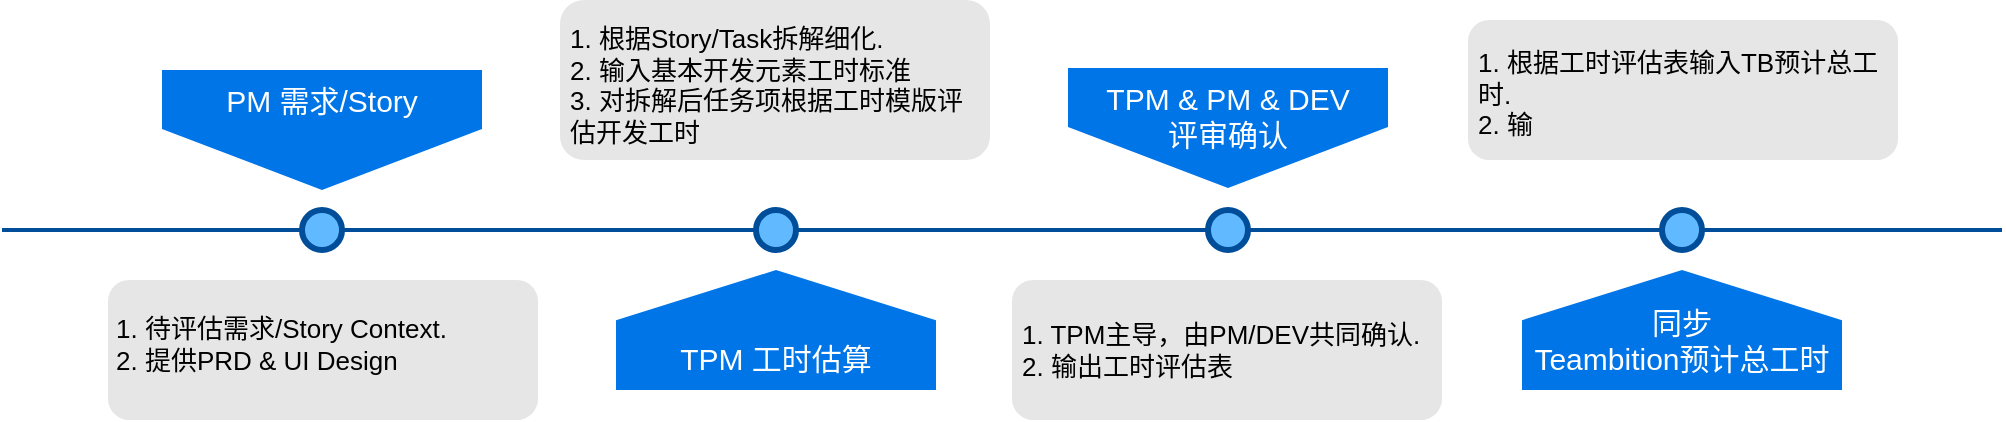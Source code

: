 <mxfile version="18.1.3" type="github">
  <diagram name="Page-1" id="82e54ff1-d628-8f03-85c4-9753963a91cd">
    <mxGraphModel dx="1196" dy="738" grid="1" gridSize="10" guides="1" tooltips="1" connect="1" arrows="1" fold="1" page="1" pageScale="1" pageWidth="1100" pageHeight="850" background="none" math="0" shadow="0">
      <root>
        <mxCell id="0" />
        <mxCell id="1" parent="0" />
        <mxCell id="4ec97bd9e5d20128-1" value="" style="line;strokeWidth=2;html=1;fillColor=none;fontSize=28;fontColor=#004D99;strokeColor=#004D99;" parent="1" vertex="1">
          <mxGeometry x="40" y="400" width="1000" height="10" as="geometry" />
        </mxCell>
        <mxCell id="4ec97bd9e5d20128-5" value="PM 需求/Story" style="shape=offPageConnector;whiteSpace=wrap;html=1;fillColor=#0075E8;fontSize=15;fontColor=#FFFFFF;size=0.509;verticalAlign=top;strokeColor=none;" parent="1" vertex="1">
          <mxGeometry x="120" y="325" width="160" height="60" as="geometry" />
        </mxCell>
        <mxCell id="4ec97bd9e5d20128-6" value="TPM &amp;amp; PM &amp;amp; DEV&lt;br&gt;评审确认" style="shape=offPageConnector;whiteSpace=wrap;html=1;fillColor=#0075E8;fontSize=15;fontColor=#FFFFFF;size=0.509;verticalAlign=top;strokeColor=none;" parent="1" vertex="1">
          <mxGeometry x="573" y="324" width="160" height="60" as="geometry" />
        </mxCell>
        <mxCell id="4ec97bd9e5d20128-7" value="&lt;span&gt;TPM 工时估算&lt;/span&gt;" style="shape=offPageConnector;whiteSpace=wrap;html=1;fillColor=#0075E8;fontSize=15;fontColor=#FFFFFF;size=0.418;flipV=1;verticalAlign=bottom;strokeColor=none;spacingBottom=4;" parent="1" vertex="1">
          <mxGeometry x="347" y="425" width="160" height="60" as="geometry" />
        </mxCell>
        <mxCell id="4ec97bd9e5d20128-8" value="&lt;span&gt;同步&lt;br&gt;Teambition预计总工时&lt;/span&gt;" style="shape=offPageConnector;whiteSpace=wrap;html=1;fillColor=#0075E8;fontSize=15;fontColor=#FFFFFF;size=0.418;flipV=1;verticalAlign=bottom;strokeColor=none;spacingBottom=4;" parent="1" vertex="1">
          <mxGeometry x="800" y="425" width="160" height="60" as="geometry" />
        </mxCell>
        <mxCell id="4ec97bd9e5d20128-9" value="" style="ellipse;whiteSpace=wrap;html=1;fillColor=#61BAFF;fontSize=28;fontColor=#004D99;strokeWidth=3;strokeColor=#004D99;" parent="1" vertex="1">
          <mxGeometry x="190" y="395" width="20" height="20" as="geometry" />
        </mxCell>
        <mxCell id="4ec97bd9e5d20128-10" value="" style="ellipse;whiteSpace=wrap;html=1;fillColor=#61BAFF;fontSize=28;fontColor=#004D99;strokeWidth=3;strokeColor=#004D99;" parent="1" vertex="1">
          <mxGeometry x="417" y="395" width="20" height="20" as="geometry" />
        </mxCell>
        <mxCell id="4ec97bd9e5d20128-11" value="" style="ellipse;whiteSpace=wrap;html=1;fillColor=#61BAFF;fontSize=28;fontColor=#004D99;strokeWidth=3;strokeColor=#004D99;" parent="1" vertex="1">
          <mxGeometry x="643" y="395" width="20" height="20" as="geometry" />
        </mxCell>
        <mxCell id="4ec97bd9e5d20128-13" value="" style="ellipse;whiteSpace=wrap;html=1;fillColor=#61BAFF;fontSize=28;fontColor=#004D99;strokeWidth=3;strokeColor=#004D99;" parent="1" vertex="1">
          <mxGeometry x="870" y="395" width="20" height="20" as="geometry" />
        </mxCell>
        <mxCell id="4ec97bd9e5d20128-14" value="1. 待评估需求/Story Context.&#xa;2. 提供PRD &amp; UI Design" style="text;spacing=4;spacingTop=-7;overflow=hidden;strokeColor=none;strokeWidth=3;fillColor=#E6E6E6;fontSize=13;fontColor=#000000;align=left;rounded=1;verticalAlign=middle;whiteSpace=wrap;" parent="1" vertex="1">
          <mxGeometry x="93" y="430" width="215" height="70" as="geometry" />
        </mxCell>
        <mxCell id="4ec97bd9e5d20128-16" value="1. 根据Story/Task拆解细化.&#xa;2. 输入基本开发元素工时标准&#xa;3. 对拆解后任务项根据工时模版评估开发工时" style="text;spacing=5;spacingTop=2;whiteSpace=wrap;overflow=hidden;strokeColor=none;strokeWidth=3;fillColor=#E6E6E6;fontSize=13;fontColor=#000000;align=left;rounded=1;spacingRight=0;" parent="1" vertex="1">
          <mxGeometry x="319" y="290" width="215" height="80" as="geometry" />
        </mxCell>
        <mxCell id="4ec97bd9e5d20128-17" value="1. TPM主导，由PM/DEV共同确认.&#xa;2. 输出工时评估表" style="text;spacing=5;spacingTop=10;whiteSpace=wrap;overflow=hidden;strokeColor=none;strokeWidth=3;fillColor=#E6E6E6;fontSize=13;fontColor=#000000;align=left;rounded=1;" parent="1" vertex="1">
          <mxGeometry x="545" y="430" width="215" height="70" as="geometry" />
        </mxCell>
        <mxCell id="4ec97bd9e5d20128-18" value="1. 根据工时评估表输入TB预计总工时.&#xa;2. 输" style="text;spacing=5;spacingTop=4;whiteSpace=wrap;overflow=hidden;strokeColor=none;strokeWidth=3;fillColor=#E6E6E6;fontSize=13;fontColor=#000000;align=left;rounded=1;" parent="1" vertex="1">
          <mxGeometry x="773" y="300" width="215" height="70" as="geometry" />
        </mxCell>
      </root>
    </mxGraphModel>
  </diagram>
</mxfile>
